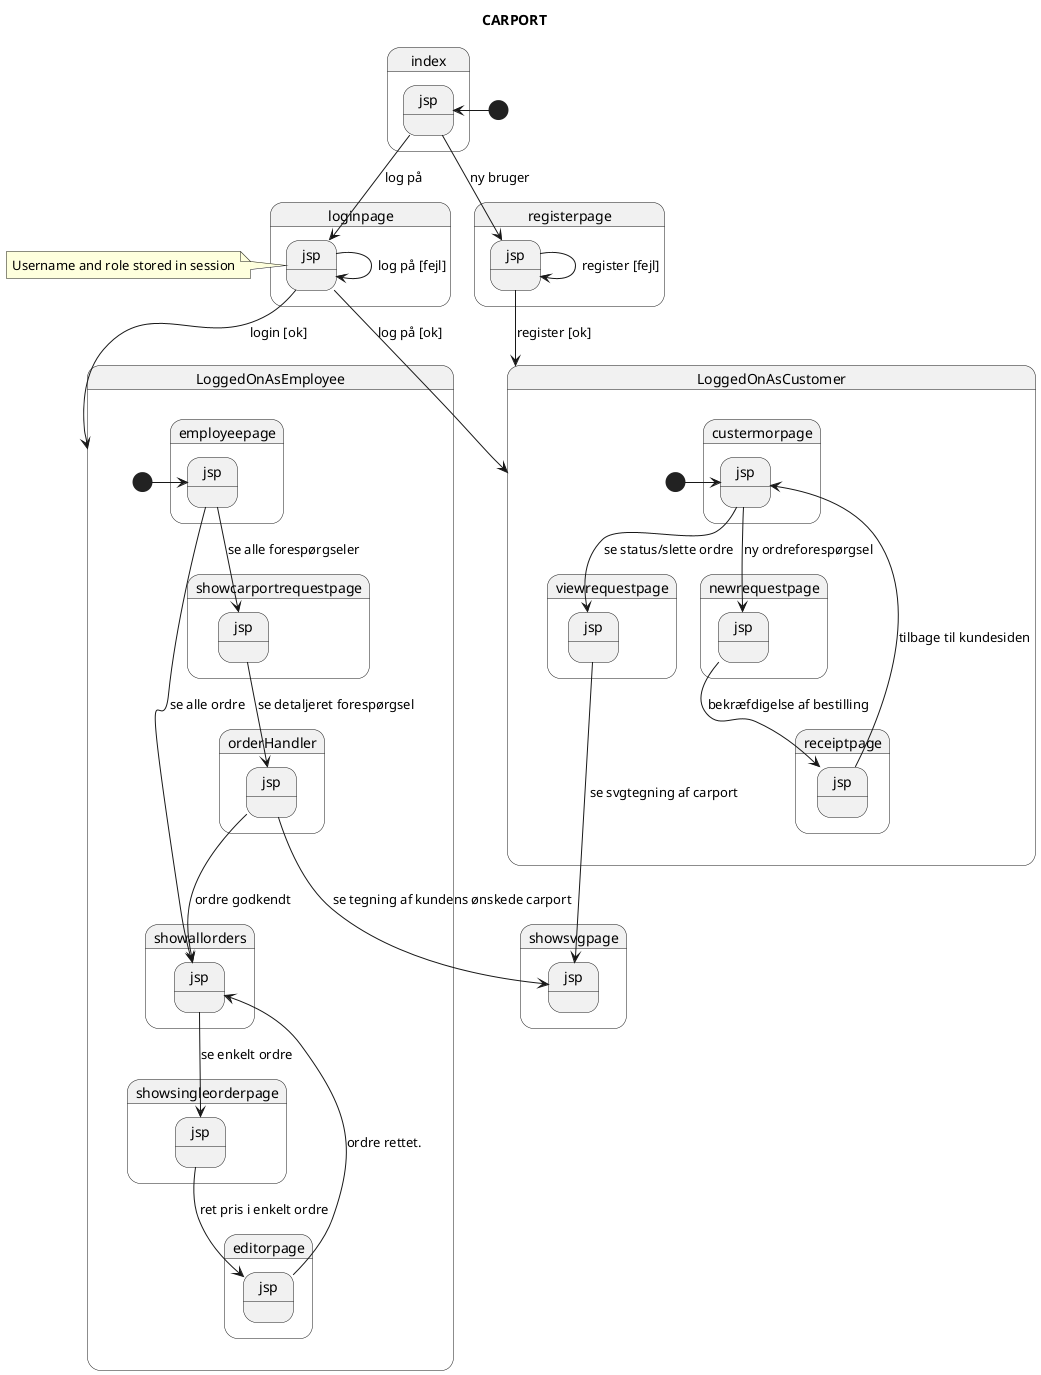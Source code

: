 

@startuml
Title CARPORT

State index.jsp
State loginpage.jsp
State registerpage.jsp
State showsvgpage.jsp

note left of loginpage.jsp
Username and role stored in session
end note


[*] -> index.jsp
index.jsp --> registerpage.jsp: ny bruger
registerpage.jsp --> registerpage.jsp: register [fejl]
registerpage.jsp --> LoggedOnAsCustomer: register [ok]
index.jsp --> loginpage.jsp: log på
loginpage.jsp --> loginpage.jsp: log på [fejl]




loginpage.jsp --> LoggedOnAsCustomer: log på [ok]
State LoggedOnAsCustomer {

State custermorpage.jsp
State viewrequestpage.jsp
State receiptpage.jsp
State newrequestpage.jsp

[*] -> custermorpage.jsp
custermorpage.jsp --> viewrequestpage.jsp: se status/slette ordre
custermorpage.jsp --> newrequestpage.jsp: ny ordreforespørgsel
viewrequestpage.jsp --> showsvgpage.jsp: se svgtegning af carport
newrequestpage.jsp --> receiptpage.jsp: bekræfdigelse af bestilling
receiptpage.jsp --> custermorpage.jsp: tilbage til kundesiden

}


loginpage.jsp --> LoggedOnAsEmployee: login [ok]
State LoggedOnAsEmployee {


State employeepage.jsp
State showallorders.jsp
State showsingleorderpage.jsp
State showcarportrequestpage.jsp
State orderHandler.jsp
State editorpage.jsp

[*] -> employeepage.jsp
employeepage.jsp --> showcarportrequestpage.jsp: se alle forespørgseler
employeepage.jsp --> showallorders.jsp: se alle ordre
showcarportrequestpage.jsp --> orderHandler.jsp: se detaljeret forespørgsel
orderHandler.jsp --> showsvgpage.jsp: se tegning af kundens ønskede carport
orderHandler.jsp --> showallorders.jsp: ordre godkendt
showallorders.jsp --> showsingleorderpage.jsp: se enkelt ordre
showsingleorderpage.jsp --> editorpage.jsp: ret pris i enkelt ordre
editorpage.jsp --> showallorders.jsp: ordre rettet.

}
@enduml